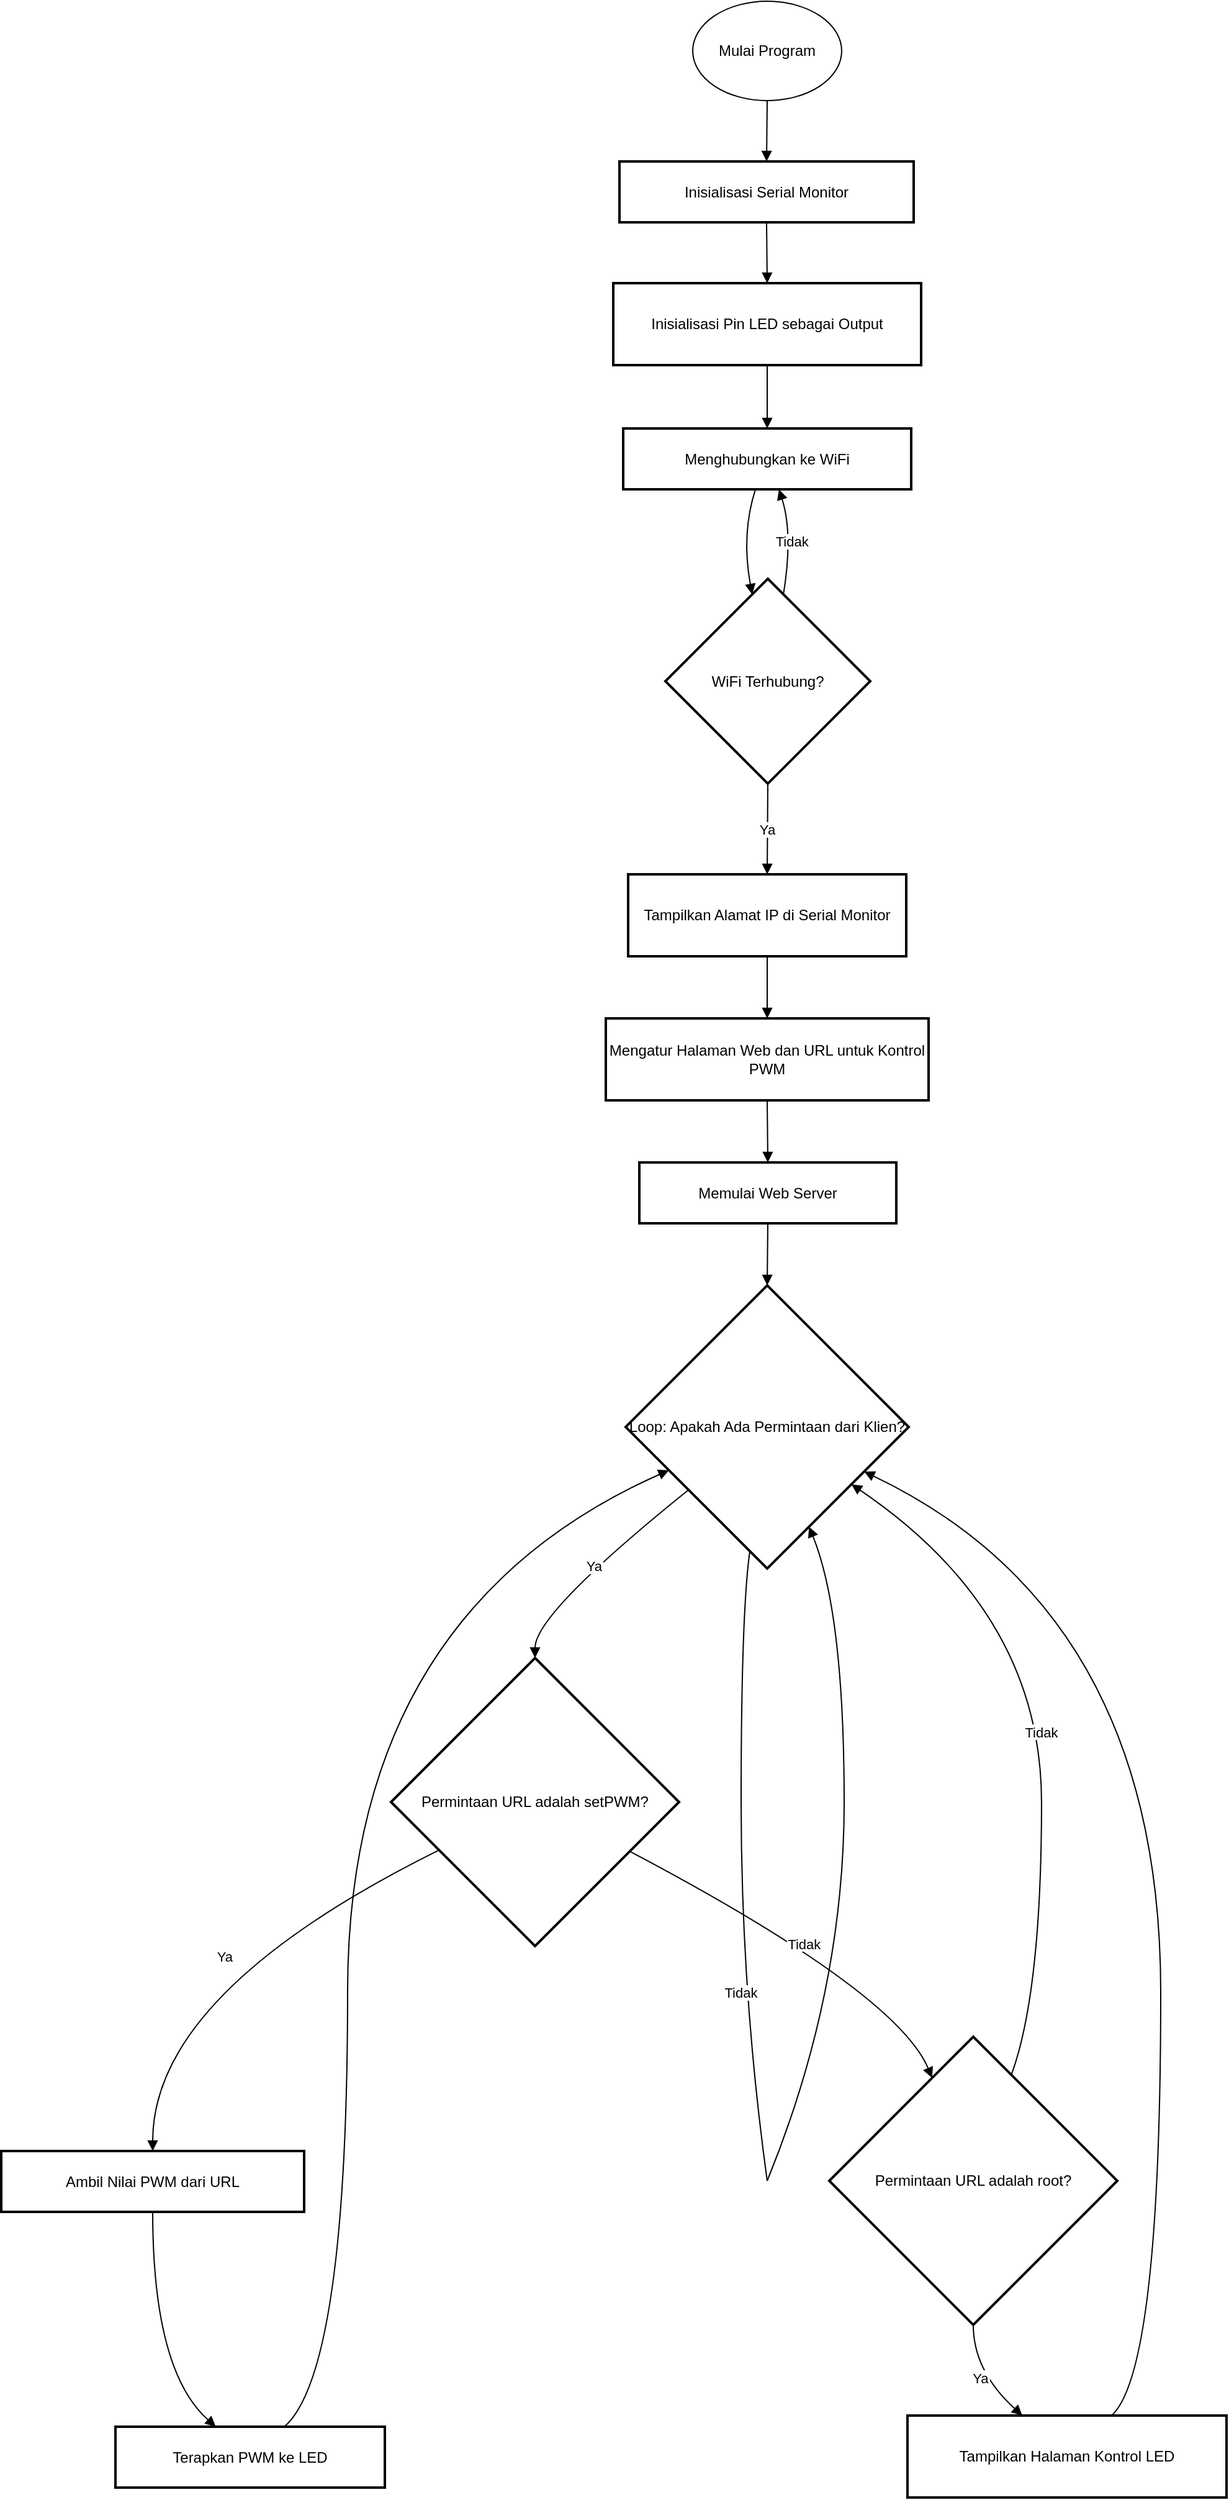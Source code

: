 <mxfile version="24.8.6">
  <diagram name="Page-1" id="Kah3ivLSKhz28_Ci4OpO">
    <mxGraphModel dx="794" dy="1554" grid="1" gridSize="10" guides="1" tooltips="1" connect="1" arrows="1" fold="1" page="1" pageScale="1" pageWidth="850" pageHeight="1100" math="0" shadow="0">
      <root>
        <mxCell id="0" />
        <mxCell id="1" parent="0" />
        <mxCell id="AiOaWGaugNueamBDLGYa-2" value="Inisialisasi Serial Monitor" style="whiteSpace=wrap;strokeWidth=2;" vertex="1" parent="1">
          <mxGeometry x="518" y="119" width="237" height="49" as="geometry" />
        </mxCell>
        <mxCell id="AiOaWGaugNueamBDLGYa-3" value="Inisialisasi Pin LED sebagai Output" style="whiteSpace=wrap;strokeWidth=2;" vertex="1" parent="1">
          <mxGeometry x="513" y="217" width="248" height="66" as="geometry" />
        </mxCell>
        <mxCell id="AiOaWGaugNueamBDLGYa-4" value="Menghubungkan ke WiFi" style="whiteSpace=wrap;strokeWidth=2;" vertex="1" parent="1">
          <mxGeometry x="521" y="334" width="232" height="49" as="geometry" />
        </mxCell>
        <mxCell id="AiOaWGaugNueamBDLGYa-5" value="WiFi Terhubung?" style="rhombus;strokeWidth=2;whiteSpace=wrap;" vertex="1" parent="1">
          <mxGeometry x="555" y="455" width="165" height="165" as="geometry" />
        </mxCell>
        <mxCell id="AiOaWGaugNueamBDLGYa-6" value="Tampilkan Alamat IP di Serial Monitor" style="whiteSpace=wrap;strokeWidth=2;" vertex="1" parent="1">
          <mxGeometry x="525" y="693" width="224" height="66" as="geometry" />
        </mxCell>
        <mxCell id="AiOaWGaugNueamBDLGYa-7" value="Mengatur Halaman Web dan URL untuk Kontrol PWM" style="whiteSpace=wrap;strokeWidth=2;" vertex="1" parent="1">
          <mxGeometry x="507" y="809" width="260" height="66" as="geometry" />
        </mxCell>
        <mxCell id="AiOaWGaugNueamBDLGYa-8" value="Memulai Web Server" style="whiteSpace=wrap;strokeWidth=2;" vertex="1" parent="1">
          <mxGeometry x="534" y="925" width="207" height="49" as="geometry" />
        </mxCell>
        <mxCell id="AiOaWGaugNueamBDLGYa-9" value="Loop: Apakah Ada Permintaan dari Klien?" style="rhombus;strokeWidth=2;whiteSpace=wrap;" vertex="1" parent="1">
          <mxGeometry x="523" y="1024" width="228" height="228" as="geometry" />
        </mxCell>
        <mxCell id="AiOaWGaugNueamBDLGYa-10" value="Permintaan URL adalah setPWM?" style="rhombus;strokeWidth=2;whiteSpace=wrap;" vertex="1" parent="1">
          <mxGeometry x="334" y="1324" width="232" height="232" as="geometry" />
        </mxCell>
        <mxCell id="AiOaWGaugNueamBDLGYa-11" value="Ambil Nilai PWM dari URL" style="whiteSpace=wrap;strokeWidth=2;" vertex="1" parent="1">
          <mxGeometry x="20" y="1721" width="244" height="49" as="geometry" />
        </mxCell>
        <mxCell id="AiOaWGaugNueamBDLGYa-12" value="Terapkan PWM ke LED" style="whiteSpace=wrap;strokeWidth=2;" vertex="1" parent="1">
          <mxGeometry x="112" y="1943" width="217" height="49" as="geometry" />
        </mxCell>
        <mxCell id="AiOaWGaugNueamBDLGYa-13" value="Permintaan URL adalah root?" style="rhombus;strokeWidth=2;whiteSpace=wrap;" vertex="1" parent="1">
          <mxGeometry x="687" y="1629" width="232" height="232" as="geometry" />
        </mxCell>
        <mxCell id="AiOaWGaugNueamBDLGYa-14" value="Tampilkan Halaman Kontrol LED" style="whiteSpace=wrap;strokeWidth=2;" vertex="1" parent="1">
          <mxGeometry x="750" y="1934" width="257" height="66" as="geometry" />
        </mxCell>
        <mxCell id="AiOaWGaugNueamBDLGYa-15" value="" style="whiteSpace=wrap;strokeWidth=2;" vertex="1" parent="1">
          <mxGeometry x="616" y="1440" as="geometry" />
        </mxCell>
        <mxCell id="AiOaWGaugNueamBDLGYa-16" value="" style="whiteSpace=wrap;strokeWidth=2;" vertex="1" parent="1">
          <mxGeometry x="637" y="1745" as="geometry" />
        </mxCell>
        <mxCell id="AiOaWGaugNueamBDLGYa-17" value="" style="curved=1;startArrow=none;endArrow=block;exitX=0.5;exitY=0.99;entryX=0.5;entryY=-0.01;rounded=0;" edge="1" parent="1" target="AiOaWGaugNueamBDLGYa-2">
          <mxGeometry relative="1" as="geometry">
            <Array as="points" />
            <mxPoint x="637" y="69" as="sourcePoint" />
          </mxGeometry>
        </mxCell>
        <mxCell id="AiOaWGaugNueamBDLGYa-18" value="" style="curved=1;startArrow=none;endArrow=block;exitX=0.5;exitY=0.99;entryX=0.5;entryY=0.01;rounded=0;" edge="1" parent="1" source="AiOaWGaugNueamBDLGYa-2" target="AiOaWGaugNueamBDLGYa-3">
          <mxGeometry relative="1" as="geometry">
            <Array as="points" />
          </mxGeometry>
        </mxCell>
        <mxCell id="AiOaWGaugNueamBDLGYa-19" value="" style="curved=1;startArrow=none;endArrow=block;exitX=0.5;exitY=1.01;entryX=0.5;entryY=-0.01;rounded=0;" edge="1" parent="1" source="AiOaWGaugNueamBDLGYa-3" target="AiOaWGaugNueamBDLGYa-4">
          <mxGeometry relative="1" as="geometry">
            <Array as="points" />
          </mxGeometry>
        </mxCell>
        <mxCell id="AiOaWGaugNueamBDLGYa-20" value="" style="curved=1;startArrow=none;endArrow=block;exitX=0.46;exitY=0.99;entryX=0.41;entryY=0;rounded=0;" edge="1" parent="1" source="AiOaWGaugNueamBDLGYa-4" target="AiOaWGaugNueamBDLGYa-5">
          <mxGeometry relative="1" as="geometry">
            <Array as="points">
              <mxPoint x="616" y="419" />
            </Array>
          </mxGeometry>
        </mxCell>
        <mxCell id="AiOaWGaugNueamBDLGYa-21" value="Tidak" style="curved=1;startArrow=none;endArrow=block;exitX=0.59;exitY=0;entryX=0.54;entryY=0.99;rounded=0;" edge="1" parent="1" source="AiOaWGaugNueamBDLGYa-5" target="AiOaWGaugNueamBDLGYa-4">
          <mxGeometry relative="1" as="geometry">
            <Array as="points">
              <mxPoint x="658" y="419" />
            </Array>
          </mxGeometry>
        </mxCell>
        <mxCell id="AiOaWGaugNueamBDLGYa-22" value="Ya" style="curved=1;startArrow=none;endArrow=block;exitX=0.5;exitY=1;entryX=0.5;entryY=-0.01;rounded=0;" edge="1" parent="1" source="AiOaWGaugNueamBDLGYa-5" target="AiOaWGaugNueamBDLGYa-6">
          <mxGeometry relative="1" as="geometry">
            <Array as="points" />
          </mxGeometry>
        </mxCell>
        <mxCell id="AiOaWGaugNueamBDLGYa-23" value="" style="curved=1;startArrow=none;endArrow=block;exitX=0.5;exitY=1;entryX=0.5;entryY=0;rounded=0;" edge="1" parent="1" source="AiOaWGaugNueamBDLGYa-6" target="AiOaWGaugNueamBDLGYa-7">
          <mxGeometry relative="1" as="geometry">
            <Array as="points" />
          </mxGeometry>
        </mxCell>
        <mxCell id="AiOaWGaugNueamBDLGYa-24" value="" style="curved=1;startArrow=none;endArrow=block;exitX=0.5;exitY=1;entryX=0.5;entryY=0;rounded=0;" edge="1" parent="1" source="AiOaWGaugNueamBDLGYa-7" target="AiOaWGaugNueamBDLGYa-8">
          <mxGeometry relative="1" as="geometry">
            <Array as="points" />
          </mxGeometry>
        </mxCell>
        <mxCell id="AiOaWGaugNueamBDLGYa-25" value="" style="curved=1;startArrow=none;endArrow=block;exitX=0.5;exitY=1;entryX=0.5;entryY=0;rounded=0;" edge="1" parent="1" source="AiOaWGaugNueamBDLGYa-8" target="AiOaWGaugNueamBDLGYa-9">
          <mxGeometry relative="1" as="geometry">
            <Array as="points" />
          </mxGeometry>
        </mxCell>
        <mxCell id="AiOaWGaugNueamBDLGYa-26" value="" style="curved=1;startArrow=none;endArrow=none;exitX=0.43;exitY=1;entryX=Infinity;entryY=Infinity;rounded=0;" edge="1" parent="1" source="AiOaWGaugNueamBDLGYa-9" target="AiOaWGaugNueamBDLGYa-15">
          <mxGeometry relative="1" as="geometry">
            <Array as="points">
              <mxPoint x="616" y="1288" />
            </Array>
          </mxGeometry>
        </mxCell>
        <mxCell id="AiOaWGaugNueamBDLGYa-27" value="Tidak" style="curved=1;startArrow=none;endArrow=none;exitX=Infinity;exitY=Infinity;entryX=Infinity;entryY=Infinity;rounded=0;" edge="1" parent="1" source="AiOaWGaugNueamBDLGYa-15" target="AiOaWGaugNueamBDLGYa-16">
          <mxGeometry relative="1" as="geometry">
            <Array as="points">
              <mxPoint x="616" y="1593" />
            </Array>
          </mxGeometry>
        </mxCell>
        <mxCell id="AiOaWGaugNueamBDLGYa-28" value="" style="curved=1;startArrow=none;endArrow=block;exitX=Infinity;exitY=Infinity;entryX=0.71;entryY=1;rounded=0;" edge="1" parent="1" source="AiOaWGaugNueamBDLGYa-16" target="AiOaWGaugNueamBDLGYa-9">
          <mxGeometry relative="1" as="geometry">
            <Array as="points">
              <mxPoint x="699" y="1593" />
              <mxPoint x="699" y="1288" />
            </Array>
          </mxGeometry>
        </mxCell>
        <mxCell id="AiOaWGaugNueamBDLGYa-29" value="Ya" style="curved=1;startArrow=none;endArrow=block;exitX=0;exitY=0.9;entryX=0.5;entryY=0;rounded=0;" edge="1" parent="1" source="AiOaWGaugNueamBDLGYa-9" target="AiOaWGaugNueamBDLGYa-10">
          <mxGeometry relative="1" as="geometry">
            <Array as="points">
              <mxPoint x="450" y="1288" />
            </Array>
          </mxGeometry>
        </mxCell>
        <mxCell id="AiOaWGaugNueamBDLGYa-30" value="Ya" style="curved=1;startArrow=none;endArrow=block;exitX=0;exitY=0.75;entryX=0.5;entryY=0;rounded=0;" edge="1" parent="1" source="AiOaWGaugNueamBDLGYa-10" target="AiOaWGaugNueamBDLGYa-11">
          <mxGeometry relative="1" as="geometry">
            <Array as="points">
              <mxPoint x="142" y="1593" />
            </Array>
          </mxGeometry>
        </mxCell>
        <mxCell id="AiOaWGaugNueamBDLGYa-31" value="" style="curved=1;startArrow=none;endArrow=block;exitX=0.5;exitY=0.99;entryX=0.37;entryY=-0.01;rounded=0;" edge="1" parent="1" source="AiOaWGaugNueamBDLGYa-11" target="AiOaWGaugNueamBDLGYa-12">
          <mxGeometry relative="1" as="geometry">
            <Array as="points">
              <mxPoint x="142" y="1898" />
            </Array>
          </mxGeometry>
        </mxCell>
        <mxCell id="AiOaWGaugNueamBDLGYa-32" value="" style="curved=1;startArrow=none;endArrow=block;exitX=0.63;exitY=-0.01;entryX=0;entryY=0.72;rounded=0;" edge="1" parent="1" source="AiOaWGaugNueamBDLGYa-12" target="AiOaWGaugNueamBDLGYa-9">
          <mxGeometry relative="1" as="geometry">
            <Array as="points">
              <mxPoint x="299" y="1898" />
              <mxPoint x="299" y="1288" />
            </Array>
          </mxGeometry>
        </mxCell>
        <mxCell id="AiOaWGaugNueamBDLGYa-33" value="Tidak" style="curved=1;startArrow=none;endArrow=block;exitX=1;exitY=0.76;entryX=0.3;entryY=0;rounded=0;" edge="1" parent="1" source="AiOaWGaugNueamBDLGYa-10" target="AiOaWGaugNueamBDLGYa-13">
          <mxGeometry relative="1" as="geometry">
            <Array as="points">
              <mxPoint x="741" y="1593" />
            </Array>
          </mxGeometry>
        </mxCell>
        <mxCell id="AiOaWGaugNueamBDLGYa-34" value="Ya" style="curved=1;startArrow=none;endArrow=block;exitX=0.5;exitY=1;entryX=0.36;entryY=0;rounded=0;" edge="1" parent="1" source="AiOaWGaugNueamBDLGYa-13" target="AiOaWGaugNueamBDLGYa-14">
          <mxGeometry relative="1" as="geometry">
            <Array as="points">
              <mxPoint x="803" y="1898" />
            </Array>
          </mxGeometry>
        </mxCell>
        <mxCell id="AiOaWGaugNueamBDLGYa-35" value="" style="curved=1;startArrow=none;endArrow=block;exitX=0.64;exitY=0;entryX=1;entryY=0.73;rounded=0;" edge="1" parent="1" source="AiOaWGaugNueamBDLGYa-14" target="AiOaWGaugNueamBDLGYa-9">
          <mxGeometry relative="1" as="geometry">
            <Array as="points">
              <mxPoint x="954" y="1898" />
              <mxPoint x="954" y="1288" />
            </Array>
          </mxGeometry>
        </mxCell>
        <mxCell id="AiOaWGaugNueamBDLGYa-36" value="Tidak" style="curved=1;startArrow=none;endArrow=block;exitX=0.68;exitY=0;entryX=1;entryY=0.84;rounded=0;" edge="1" parent="1" source="AiOaWGaugNueamBDLGYa-13" target="AiOaWGaugNueamBDLGYa-9">
          <mxGeometry relative="1" as="geometry">
            <Array as="points">
              <mxPoint x="858" y="1593" />
              <mxPoint x="858" y="1288" />
            </Array>
          </mxGeometry>
        </mxCell>
        <mxCell id="AiOaWGaugNueamBDLGYa-37" value="Mulai Program" style="ellipse;whiteSpace=wrap;html=1;" vertex="1" parent="1">
          <mxGeometry x="577" y="-10" width="120" height="80" as="geometry" />
        </mxCell>
      </root>
    </mxGraphModel>
  </diagram>
</mxfile>
